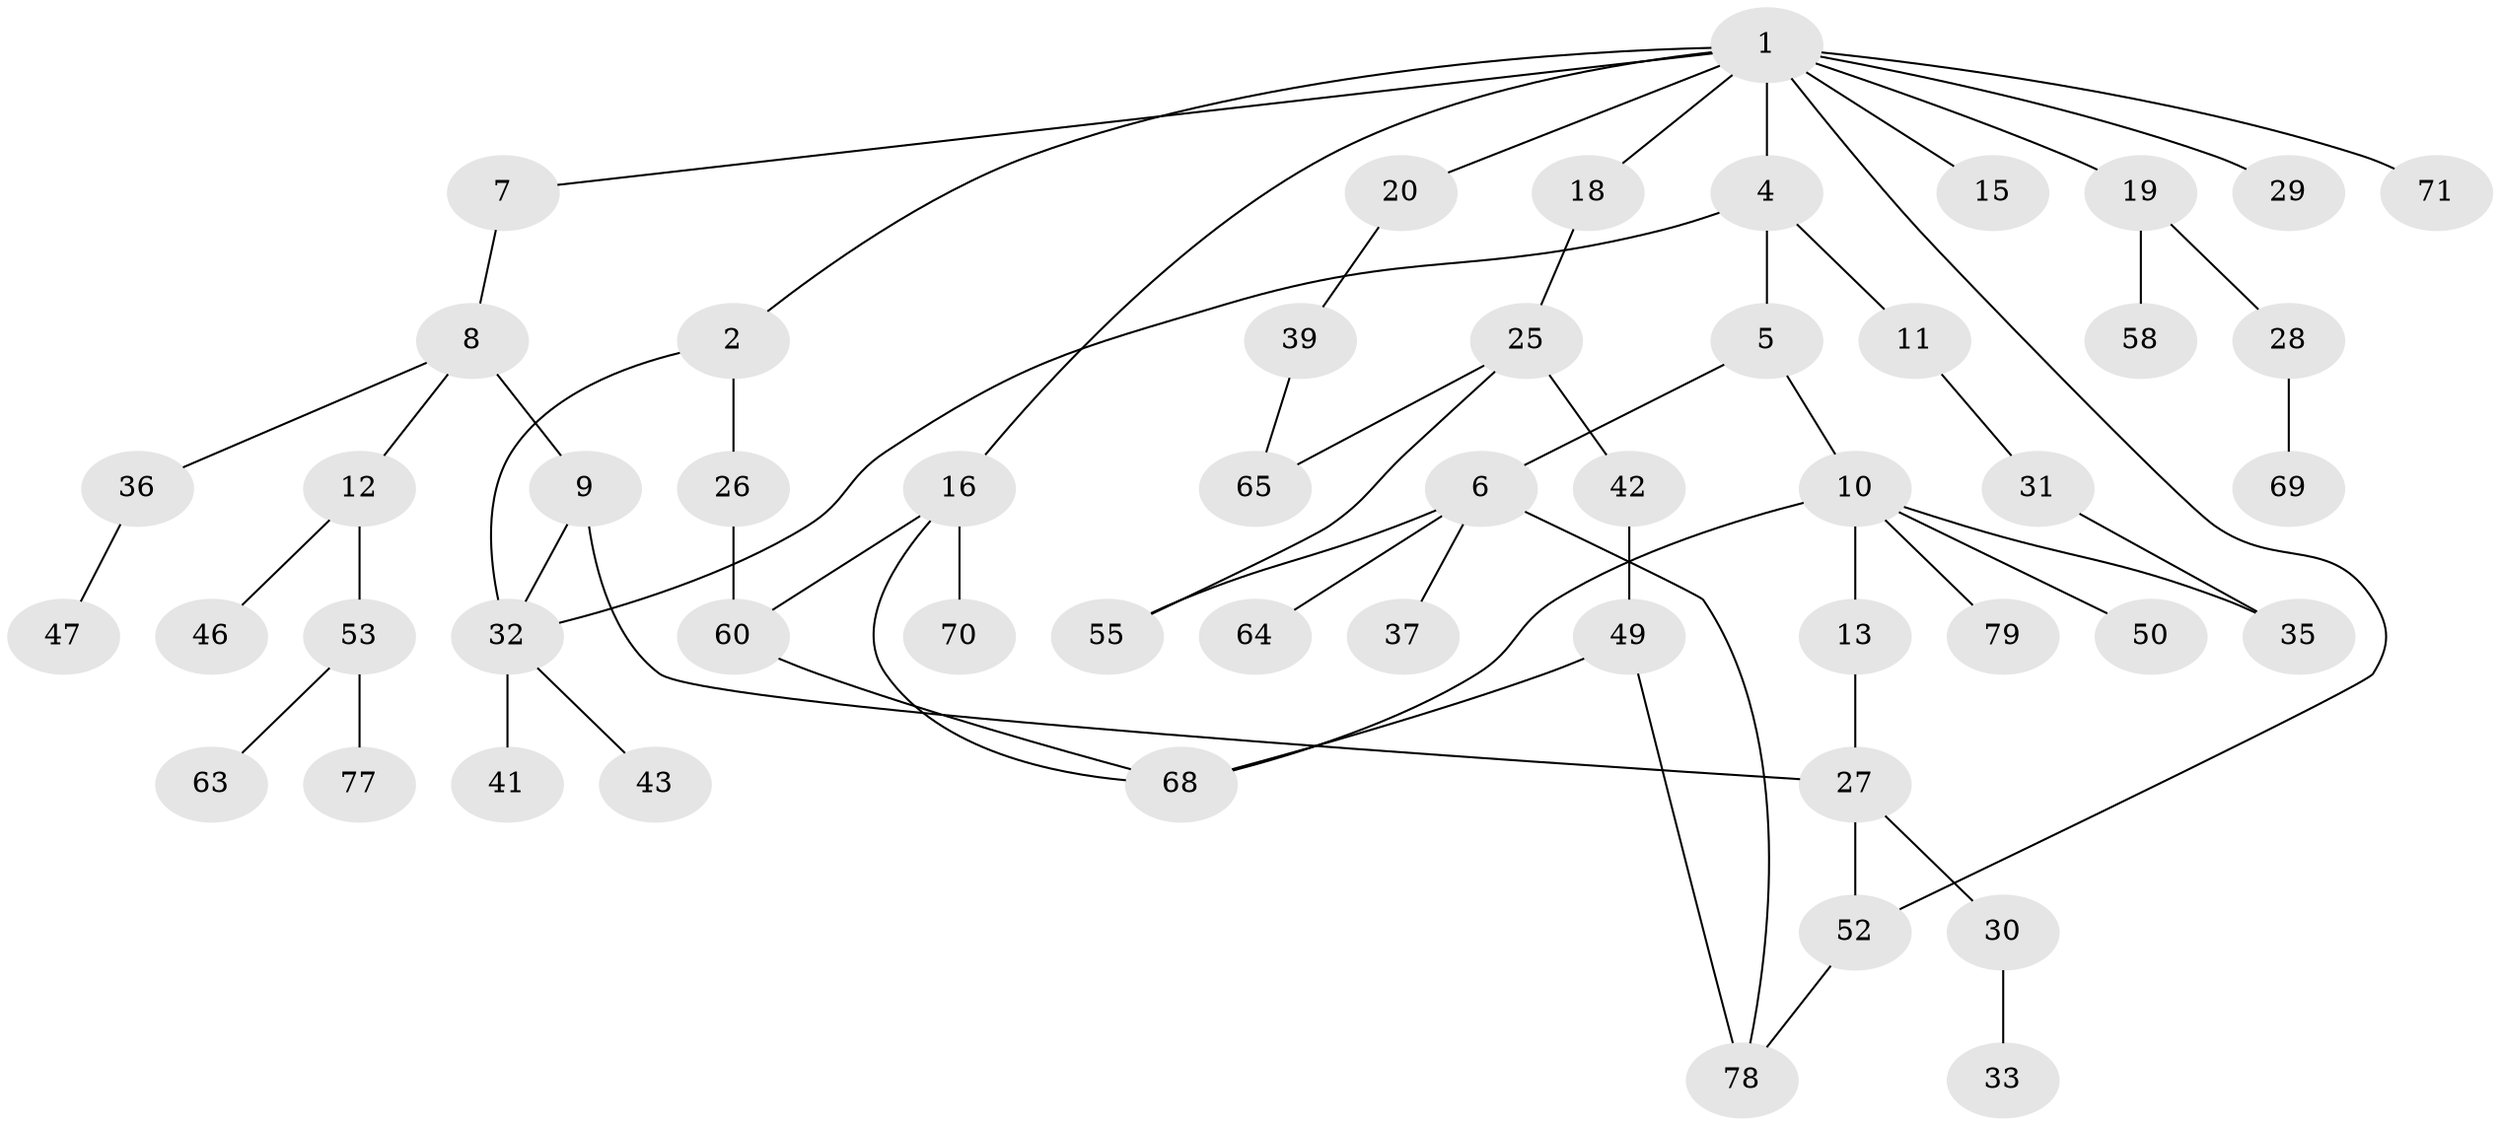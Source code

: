 // Generated by graph-tools (version 1.1) at 2025/23/03/03/25 07:23:34]
// undirected, 52 vertices, 64 edges
graph export_dot {
graph [start="1"]
  node [color=gray90,style=filled];
  1 [super="+3"];
  2 [super="+23"];
  4 [super="+73"];
  5 [super="+40"];
  6 [super="+44"];
  7;
  8 [super="+75"];
  9 [super="+38"];
  10 [super="+45"];
  11 [super="+24"];
  12 [super="+17"];
  13 [super="+14"];
  15;
  16 [super="+51"];
  18 [super="+56"];
  19 [super="+21"];
  20 [super="+22"];
  25 [super="+67"];
  26 [super="+48"];
  27;
  28 [super="+34"];
  29;
  30 [super="+74"];
  31;
  32 [super="+57"];
  33;
  35 [super="+61"];
  36;
  37 [super="+72"];
  39;
  41;
  42;
  43;
  46;
  47;
  49;
  50;
  52 [super="+54"];
  53 [super="+62"];
  55 [super="+80"];
  58 [super="+59"];
  60;
  63;
  64;
  65 [super="+66"];
  68 [super="+76"];
  69;
  70;
  71;
  77;
  78;
  79;
  1 -- 2;
  1 -- 4;
  1 -- 18;
  1 -- 20;
  1 -- 71;
  1 -- 52;
  1 -- 16;
  1 -- 19;
  1 -- 7;
  1 -- 29;
  1 -- 15;
  2 -- 32;
  2 -- 26;
  4 -- 5;
  4 -- 11;
  4 -- 32;
  5 -- 6;
  5 -- 10 [weight=2];
  6 -- 37;
  6 -- 64;
  6 -- 78;
  6 -- 55;
  7 -- 8;
  8 -- 9;
  8 -- 12;
  8 -- 36;
  9 -- 32;
  9 -- 27;
  10 -- 13;
  10 -- 50;
  10 -- 35;
  10 -- 68;
  10 -- 79;
  11 -- 31;
  12 -- 46;
  12 -- 53;
  13 -- 27;
  16 -- 70;
  16 -- 60;
  16 -- 68;
  18 -- 25;
  19 -- 28;
  19 -- 58;
  20 -- 39;
  25 -- 42;
  25 -- 55;
  25 -- 65;
  26 -- 60;
  27 -- 30;
  27 -- 52;
  28 -- 69;
  30 -- 33;
  31 -- 35;
  32 -- 41;
  32 -- 43;
  36 -- 47;
  39 -- 65;
  42 -- 49;
  49 -- 78;
  49 -- 68;
  52 -- 78;
  53 -- 63;
  53 -- 77;
  60 -- 68;
}
